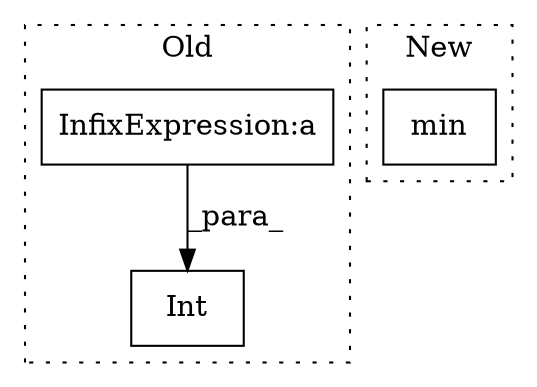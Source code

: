 digraph G {
subgraph cluster0 {
1 [label="Int" a="32" s="1174,1187" l="4,1" shape="box"];
3 [label="InfixExpression:a" a="27" s="1179" l="3" shape="box"];
label = "Old";
style="dotted";
}
subgraph cluster1 {
2 [label="min" a="32" s="1105,1144" l="4,1" shape="box"];
label = "New";
style="dotted";
}
3 -> 1 [label="_para_"];
}